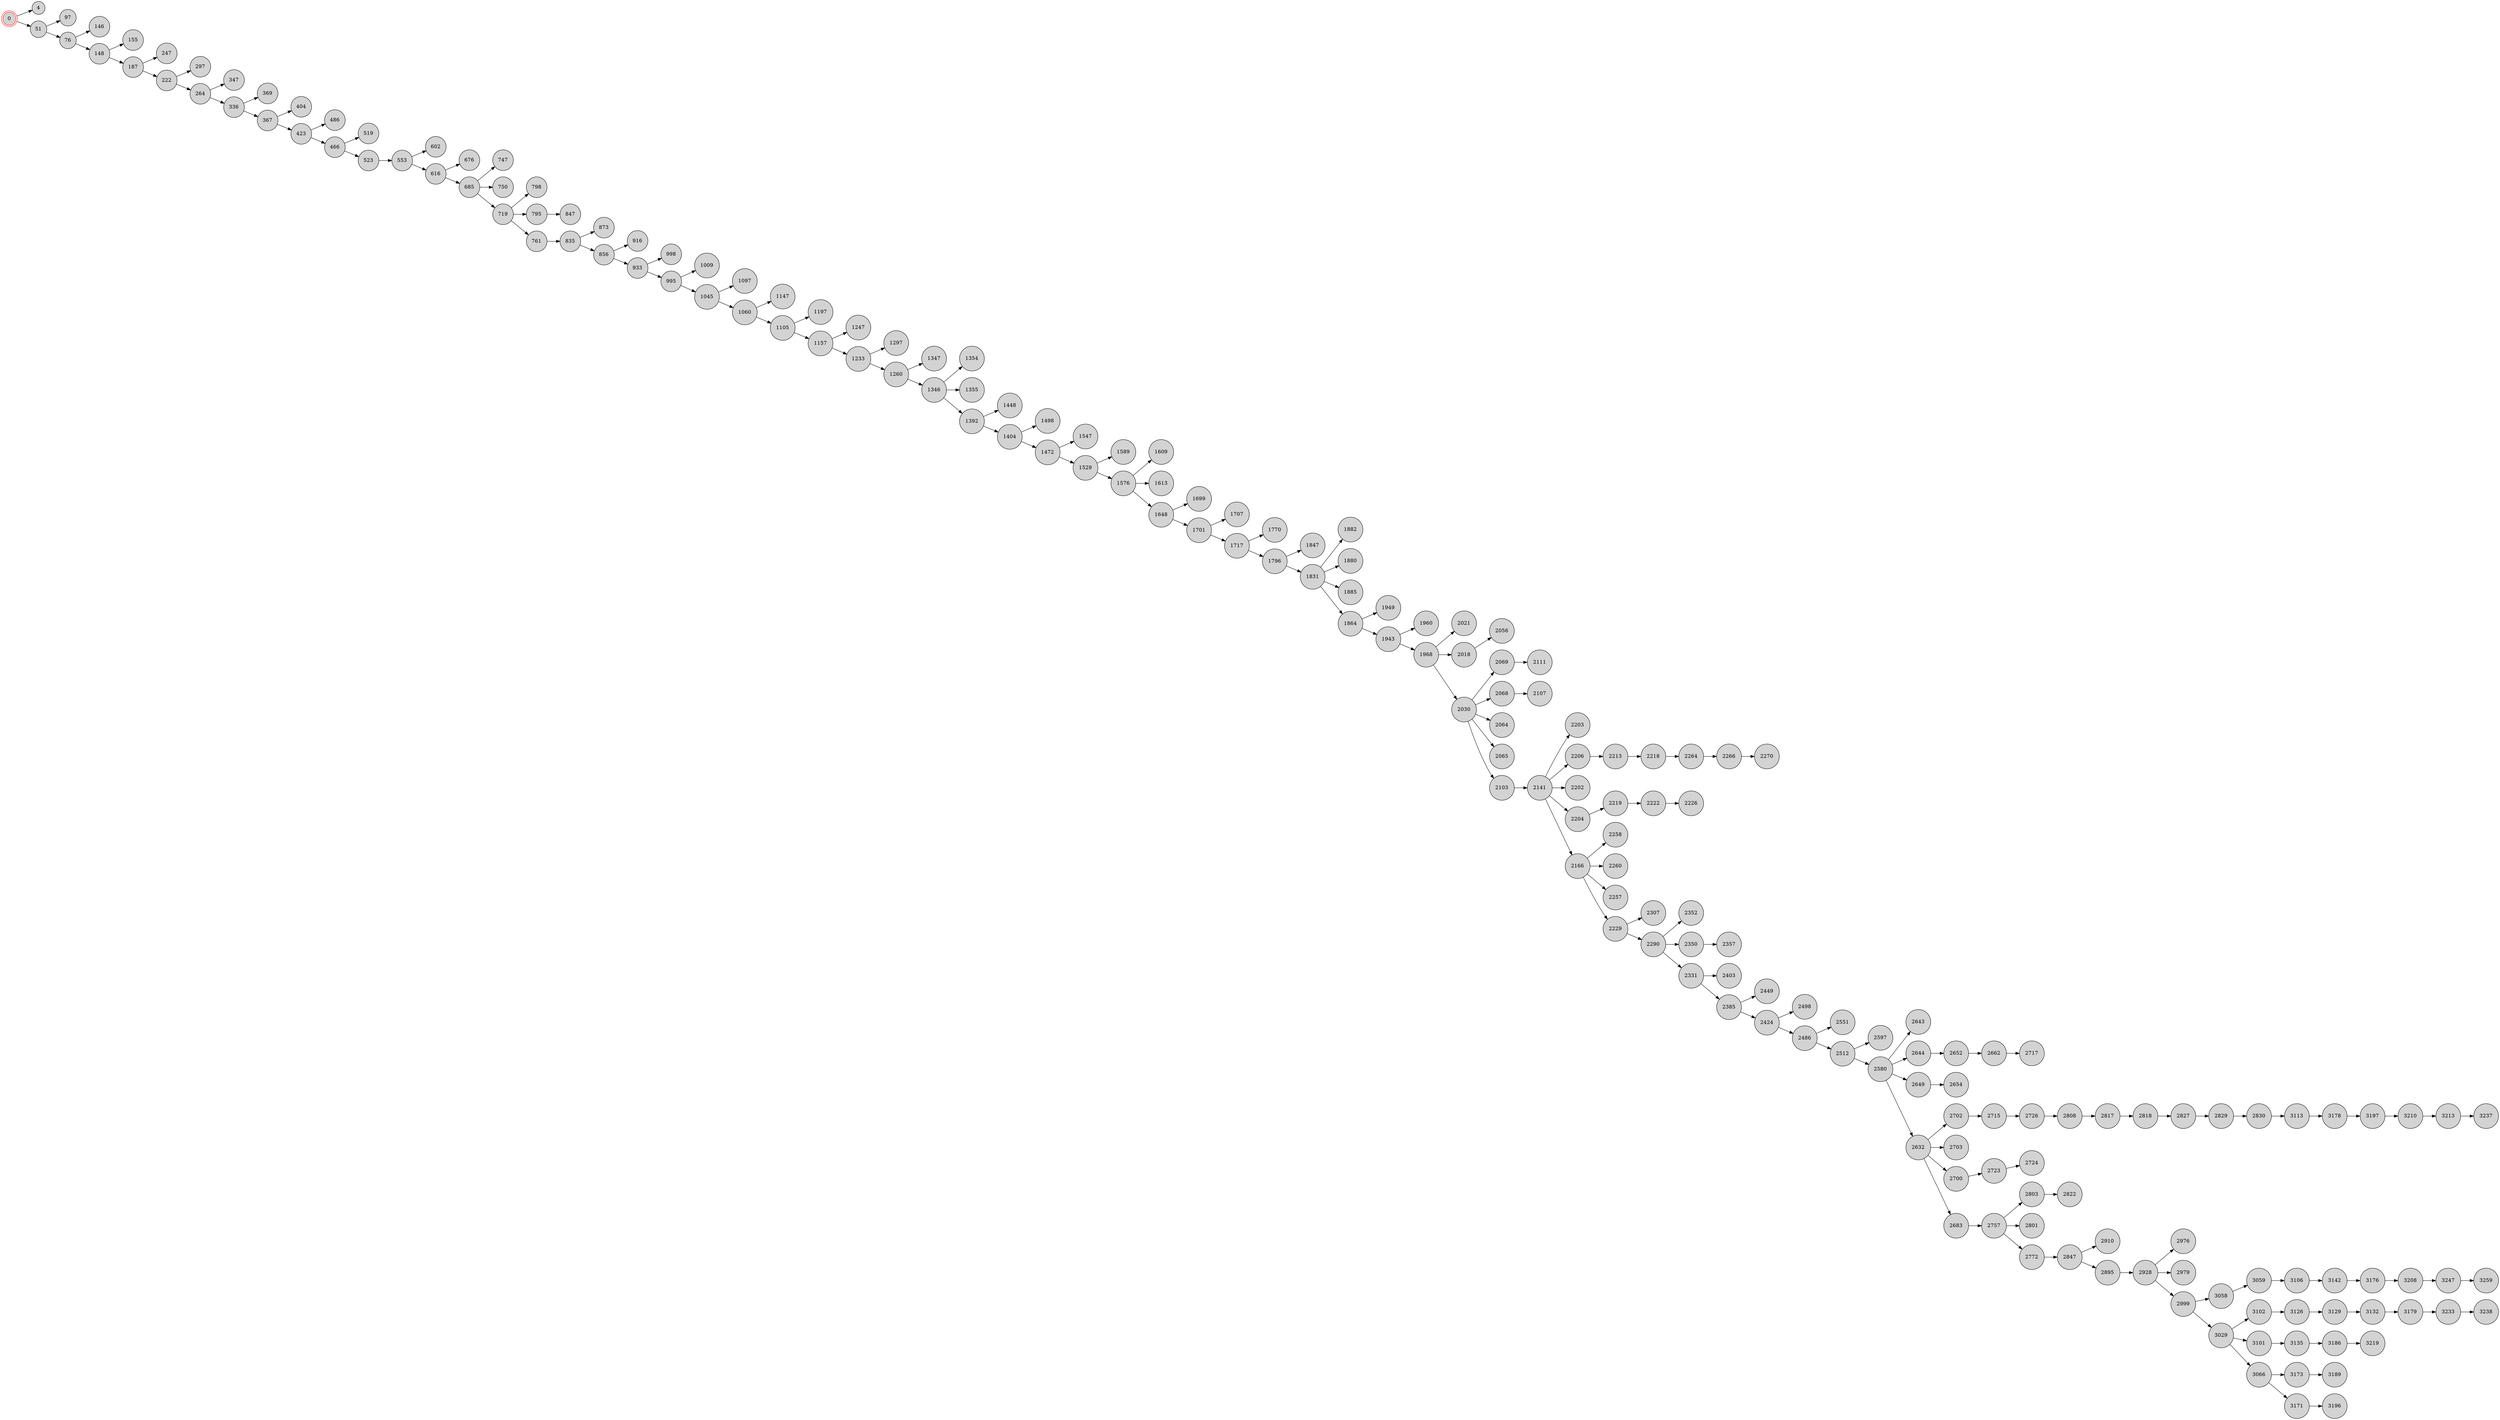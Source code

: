 digraph BlockchainTree {
    rankdir=LR;
    node [shape=circle, style=filled, fillcolor=lightgray];

    0 [shape=doublecircle, color=red];
    0 -> 4;
    0 -> 51;
    51 -> 97;
    51 -> 76;
    76 -> 146;
    76 -> 148;
    148 -> 155;
    148 -> 187;
    187 -> 247;
    187 -> 222;
    222 -> 297;
    222 -> 264;
    264 -> 347;
    264 -> 336;
    336 -> 369;
    336 -> 367;
    367 -> 404;
    367 -> 423;
    423 -> 486;
    423 -> 466;
    466 -> 519;
    466 -> 523;
    523 -> 553;
    553 -> 602;
    553 -> 616;
    616 -> 676;
    616 -> 685;
    685 -> 747;
    685 -> 750;
    685 -> 719;
    719 -> 798;
    719 -> 795;
    795 -> 847;
    719 -> 761;
    761 -> 835;
    835 -> 873;
    835 -> 856;
    856 -> 916;
    856 -> 933;
    933 -> 998;
    933 -> 995;
    995 -> 1009;
    995 -> 1045;
    1045 -> 1097;
    1045 -> 1060;
    1060 -> 1147;
    1060 -> 1105;
    1105 -> 1197;
    1105 -> 1157;
    1157 -> 1247;
    1157 -> 1233;
    1233 -> 1297;
    1233 -> 1260;
    1260 -> 1347;
    1260 -> 1346;
    1346 -> 1354;
    1346 -> 1355;
    1346 -> 1392;
    1392 -> 1448;
    1392 -> 1404;
    1404 -> 1498;
    1404 -> 1472;
    1472 -> 1547;
    1472 -> 1529;
    1529 -> 1589;
    1529 -> 1576;
    1576 -> 1609;
    1576 -> 1613;
    1576 -> 1648;
    1648 -> 1699;
    1648 -> 1701;
    1701 -> 1707;
    1701 -> 1717;
    1717 -> 1770;
    1717 -> 1796;
    1796 -> 1847;
    1796 -> 1831;
    1831 -> 1882;
    1831 -> 1880;
    1831 -> 1885;
    1831 -> 1864;
    1864 -> 1949;
    1864 -> 1943;
    1943 -> 1960;
    1943 -> 1968;
    1968 -> 2021;
    1968 -> 2018;
    1968 -> 2030;
    2030 -> 2069;
    2030 -> 2068;
    2069 -> 2111;
    2068 -> 2107;
    2018 -> 2056;
    2030 -> 2064;
    2030 -> 2065;
    2030 -> 2103;
    2103 -> 2141;
    2141 -> 2203;
    2141 -> 2206;
    2141 -> 2202;
    2206 -> 2213;
    2141 -> 2204;
    2204 -> 2219;
    2219 -> 2222;
    2141 -> 2166;
    2166 -> 2258;
    2166 -> 2260;
    2213 -> 2218;
    2218 -> 2264;
    2264 -> 2266;
    2166 -> 2257;
    2166 -> 2229;
    2229 -> 2307;
    2229 -> 2290;
    2290 -> 2352;
    2290 -> 2350;
    2222 -> 2226;
    2266 -> 2270;
    2350 -> 2357;
    2290 -> 2331;
    2331 -> 2403;
    2331 -> 2385;
    2385 -> 2449;
    2385 -> 2424;
    2424 -> 2498;
    2424 -> 2486;
    2486 -> 2551;
    2486 -> 2512;
    2512 -> 2597;
    2512 -> 2580;
    2580 -> 2643;
    2580 -> 2644;
    2580 -> 2649;
    2649 -> 2654;
    2644 -> 2652;
    2580 -> 2632;
    2632 -> 2702;
    2702 -> 2715;
    2632 -> 2703;
    2652 -> 2662;
    2632 -> 2700;
    2700 -> 2723;
    2715 -> 2726;
    2632 -> 2683;
    2683 -> 2757;
    2726 -> 2808;
    2723 -> 2724;
    2808 -> 2817;
    2817 -> 2818;
    2662 -> 2717;
    2757 -> 2803;
    2803 -> 2822;
    2818 -> 2827;
    2827 -> 2829;
    2829 -> 2830;
    2757 -> 2801;
    2757 -> 2772;
    2772 -> 2847;
    2847 -> 2910;
    2847 -> 2895;
    2895 -> 2928;
    2928 -> 2976;
    2928 -> 2979;
    2928 -> 2999;
    2999 -> 3058;
    2999 -> 3029;
    3058 -> 3059;
    2830 -> 3113;
    3029 -> 3102;
    3102 -> 3126;
    3126 -> 3129;
    3029 -> 3101;
    3059 -> 3106;
    3029 -> 3066;
    3106 -> 3142;
    3113 -> 3178;
    3129 -> 3132;
    3101 -> 3135;
    3066 -> 3173;
    3066 -> 3171;
    3178 -> 3197;
    3142 -> 3176;
    3197 -> 3210;
    3210 -> 3213;
    3135 -> 3186;
    3132 -> 3179;
    3186 -> 3219;
    3213 -> 3237;
    3179 -> 3233;
    3233 -> 3238;
    3176 -> 3208;
    3171 -> 3196;
    3208 -> 3247;
    3173 -> 3189;
    3247 -> 3259;
}
